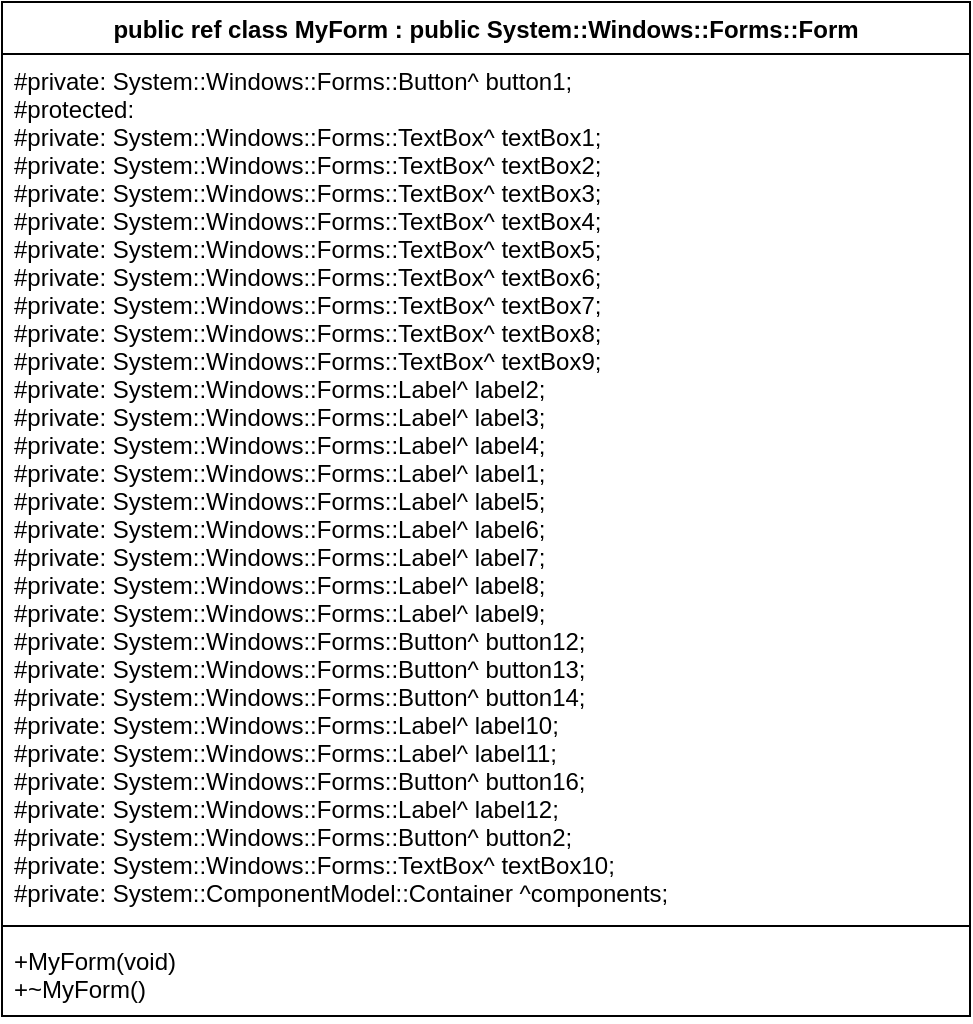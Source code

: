 <mxfile version="18.0.3" type="device"><diagram id="ZGQZw7JS95WLc_9s4hCC" name="Page-1"><mxGraphModel dx="622" dy="585" grid="0" gridSize="10" guides="1" tooltips="1" connect="1" arrows="1" fold="1" page="0" pageScale="1" pageWidth="827" pageHeight="1169" math="0" shadow="0"><root><mxCell id="0"/><mxCell id="1" parent="0"/><mxCell id="GAAezUFJqy4jLDtUls_Q-1" value="public ref class MyForm : public System::Windows::Forms::Form" style="swimlane;fontStyle=1;align=center;verticalAlign=top;childLayout=stackLayout;horizontal=1;startSize=26;horizontalStack=0;resizeParent=1;resizeParentMax=0;resizeLast=0;collapsible=1;marginBottom=0;" vertex="1" parent="1"><mxGeometry x="70" y="130" width="484" height="507" as="geometry"/></mxCell><mxCell id="GAAezUFJqy4jLDtUls_Q-2" value="#private: System::Windows::Forms::Button^ button1;&#10;#protected:&#10;#private: System::Windows::Forms::TextBox^ textBox1;&#10;#private: System::Windows::Forms::TextBox^ textBox2;&#10;#private: System::Windows::Forms::TextBox^ textBox3;&#10;#private: System::Windows::Forms::TextBox^ textBox4;&#10;#private: System::Windows::Forms::TextBox^ textBox5;&#10;#private: System::Windows::Forms::TextBox^ textBox6;&#10;#private: System::Windows::Forms::TextBox^ textBox7;&#10;#private: System::Windows::Forms::TextBox^ textBox8;&#10;#private: System::Windows::Forms::TextBox^ textBox9;&#10;#private: System::Windows::Forms::Label^ label2;&#10;#private: System::Windows::Forms::Label^ label3;&#10;#private: System::Windows::Forms::Label^ label4;&#10;#private: System::Windows::Forms::Label^ label1;&#10;#private: System::Windows::Forms::Label^ label5;&#10;#private: System::Windows::Forms::Label^ label6;&#10;#private: System::Windows::Forms::Label^ label7;&#10;#private: System::Windows::Forms::Label^ label8;&#10;#private: System::Windows::Forms::Label^ label9;&#10;#private: System::Windows::Forms::Button^ button12;&#10;#private: System::Windows::Forms::Button^ button13;&#10;#private: System::Windows::Forms::Button^ button14;&#10;#private: System::Windows::Forms::Label^ label10;&#10;#private: System::Windows::Forms::Label^ label11;&#10;#private: System::Windows::Forms::Button^ button16;&#10;#private: System::Windows::Forms::Label^ label12;&#10;#private: System::Windows::Forms::Button^ button2;&#10;#private: System::Windows::Forms::TextBox^ textBox10;&#10;#private: System::ComponentModel::Container ^components;&#10;&#10;" style="text;strokeColor=none;fillColor=none;align=left;verticalAlign=top;spacingLeft=4;spacingRight=4;overflow=hidden;rotatable=0;points=[[0,0.5],[1,0.5]];portConstraint=eastwest;" vertex="1" parent="GAAezUFJqy4jLDtUls_Q-1"><mxGeometry y="26" width="484" height="432" as="geometry"/></mxCell><mxCell id="GAAezUFJqy4jLDtUls_Q-3" value="" style="line;strokeWidth=1;fillColor=none;align=left;verticalAlign=middle;spacingTop=-1;spacingLeft=3;spacingRight=3;rotatable=0;labelPosition=right;points=[];portConstraint=eastwest;" vertex="1" parent="GAAezUFJqy4jLDtUls_Q-1"><mxGeometry y="458" width="484" height="8" as="geometry"/></mxCell><mxCell id="GAAezUFJqy4jLDtUls_Q-4" value="+MyForm(void)&#10;+~MyForm()" style="text;strokeColor=none;fillColor=none;align=left;verticalAlign=top;spacingLeft=4;spacingRight=4;overflow=hidden;rotatable=0;points=[[0,0.5],[1,0.5]];portConstraint=eastwest;" vertex="1" parent="GAAezUFJqy4jLDtUls_Q-1"><mxGeometry y="466" width="484" height="41" as="geometry"/></mxCell></root></mxGraphModel></diagram></mxfile>